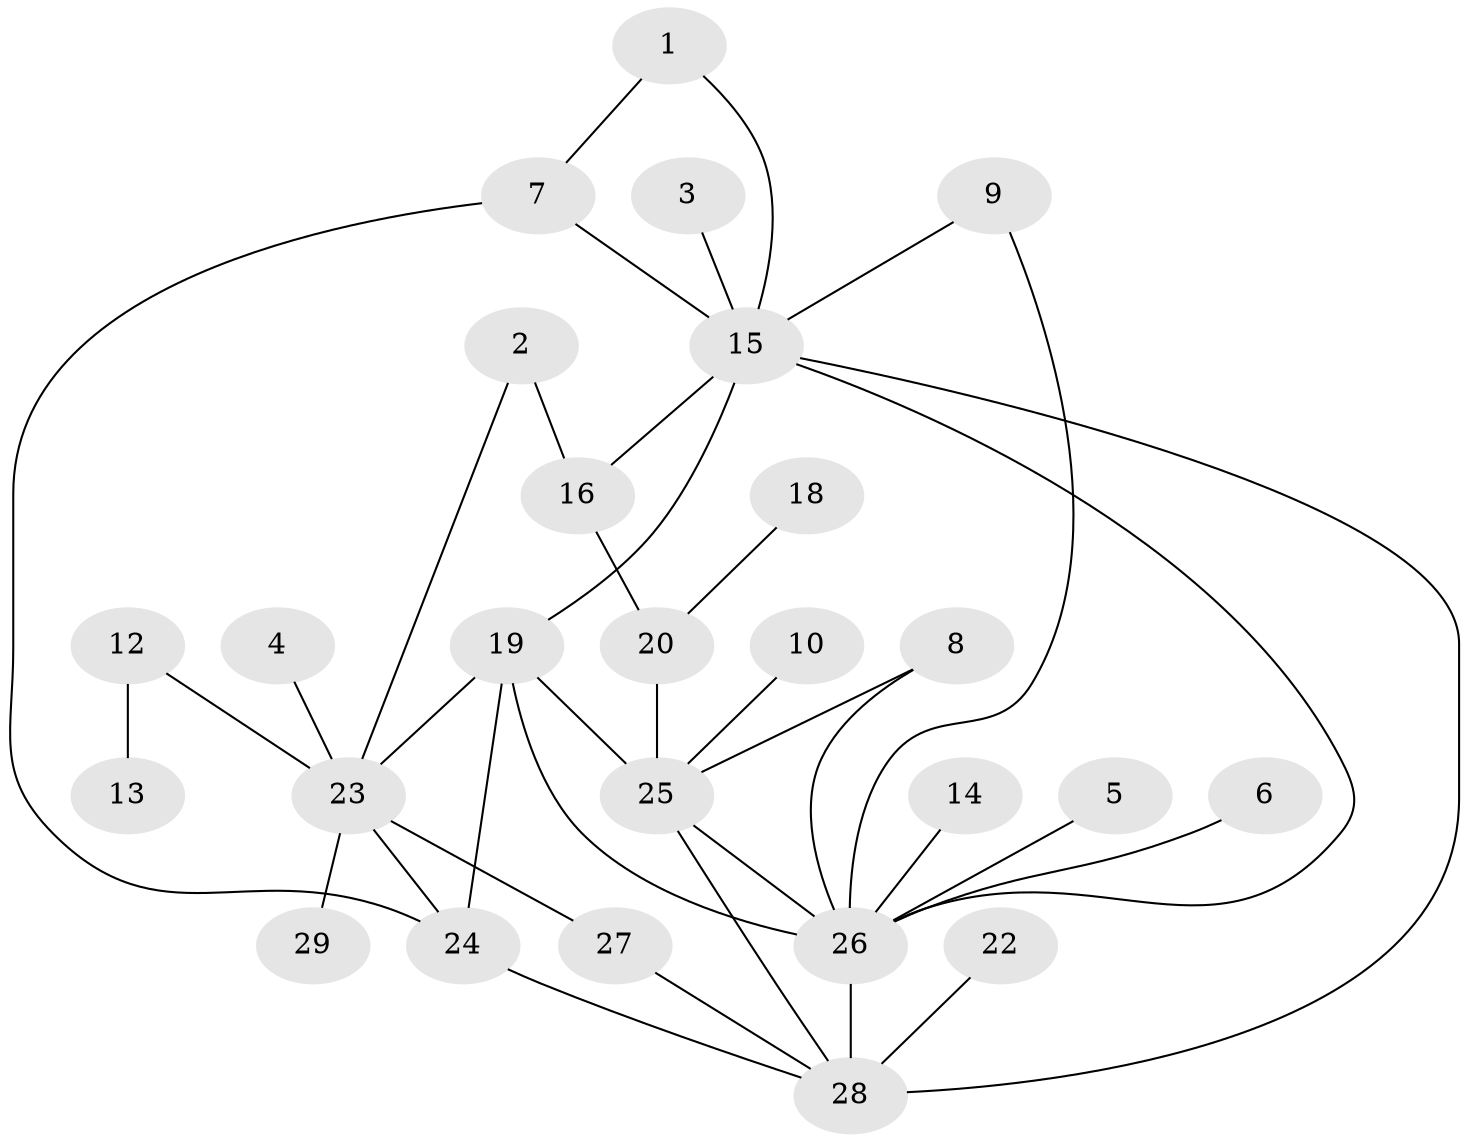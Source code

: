 // original degree distribution, {1: 0.29310344827586204, 3: 0.25862068965517243, 2: 0.22413793103448276, 6: 0.017241379310344827, 4: 0.08620689655172414, 0: 0.05172413793103448, 5: 0.05172413793103448, 7: 0.017241379310344827}
// Generated by graph-tools (version 1.1) at 2025/49/03/09/25 03:49:04]
// undirected, 26 vertices, 38 edges
graph export_dot {
graph [start="1"]
  node [color=gray90,style=filled];
  1;
  2;
  3;
  4;
  5;
  6;
  7;
  8;
  9;
  10;
  12;
  13;
  14;
  15;
  16;
  18;
  19;
  20;
  22;
  23;
  24;
  25;
  26;
  27;
  28;
  29;
  1 -- 7 [weight=1.0];
  1 -- 15 [weight=1.0];
  2 -- 16 [weight=1.0];
  2 -- 23 [weight=1.0];
  3 -- 15 [weight=1.0];
  4 -- 23 [weight=1.0];
  5 -- 26 [weight=1.0];
  6 -- 26 [weight=1.0];
  7 -- 15 [weight=1.0];
  7 -- 24 [weight=1.0];
  8 -- 25 [weight=1.0];
  8 -- 26 [weight=1.0];
  9 -- 15 [weight=1.0];
  9 -- 26 [weight=1.0];
  10 -- 25 [weight=1.0];
  12 -- 13 [weight=1.0];
  12 -- 23 [weight=1.0];
  14 -- 26 [weight=1.0];
  15 -- 16 [weight=1.0];
  15 -- 19 [weight=1.0];
  15 -- 26 [weight=1.0];
  15 -- 28 [weight=1.0];
  16 -- 20 [weight=1.0];
  18 -- 20 [weight=1.0];
  19 -- 23 [weight=1.0];
  19 -- 24 [weight=1.0];
  19 -- 25 [weight=1.0];
  19 -- 26 [weight=1.0];
  20 -- 25 [weight=1.0];
  22 -- 28 [weight=1.0];
  23 -- 24 [weight=1.0];
  23 -- 27 [weight=1.0];
  23 -- 29 [weight=1.0];
  24 -- 28 [weight=1.0];
  25 -- 26 [weight=1.0];
  25 -- 28 [weight=1.0];
  26 -- 28 [weight=2.0];
  27 -- 28 [weight=1.0];
}
